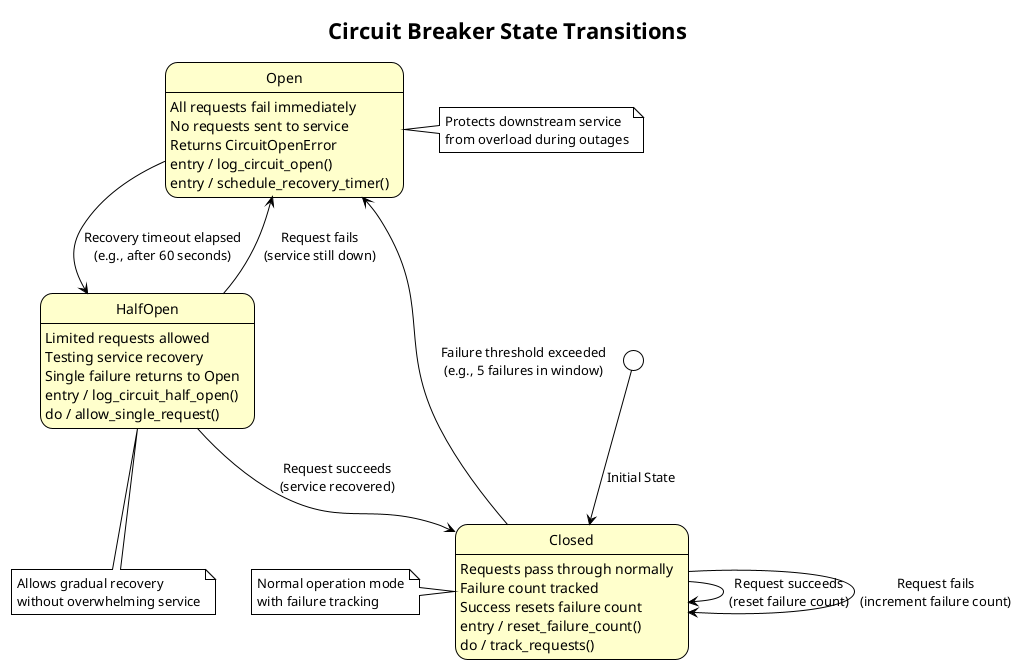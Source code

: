@startuml Circuit Breaker State Machine
!theme plain
skinparam stateFontSize 14
skinparam stateBackgroundColor #FFFFCC
skinparam stateBorderColor #000000
skinparam stateStartColor #90EE90
skinparam stateEndColor #FF6B6B

title Circuit Breaker State Transitions

[*] --> Closed : Initial State

state Closed {
    Closed : Requests pass through normally
    Closed : Failure count tracked
    Closed : Success resets failure count
}

state Open {
    Open : All requests fail immediately
    Open : No requests sent to service
    Open : Returns CircuitOpenError
}

state HalfOpen {
    HalfOpen : Limited requests allowed
    HalfOpen : Testing service recovery
    HalfOpen : Single failure returns to Open
}

' Transitions
Closed --> Open : Failure threshold exceeded\n(e.g., 5 failures in window)
Open --> HalfOpen : Recovery timeout elapsed\n(e.g., after 60 seconds)
HalfOpen --> Closed : Request succeeds\n(service recovered)
HalfOpen --> Open : Request fails\n(service still down)
Closed --> Closed : Request succeeds\n(reset failure count)
Closed --> Closed : Request fails\n(increment failure count)

' Notes
note right of Open
    Protects downstream service
    from overload during outages
end note

note bottom of HalfOpen
    Allows gradual recovery
    without overwhelming service
end note

note left of Closed
    Normal operation mode
    with failure tracking
end note

' Entry/Exit actions
Closed : entry / reset_failure_count()
Closed : do / track_requests()
Open : entry / log_circuit_open()
Open : entry / schedule_recovery_timer()
HalfOpen : entry / log_circuit_half_open()
HalfOpen : do / allow_single_request()

@enduml